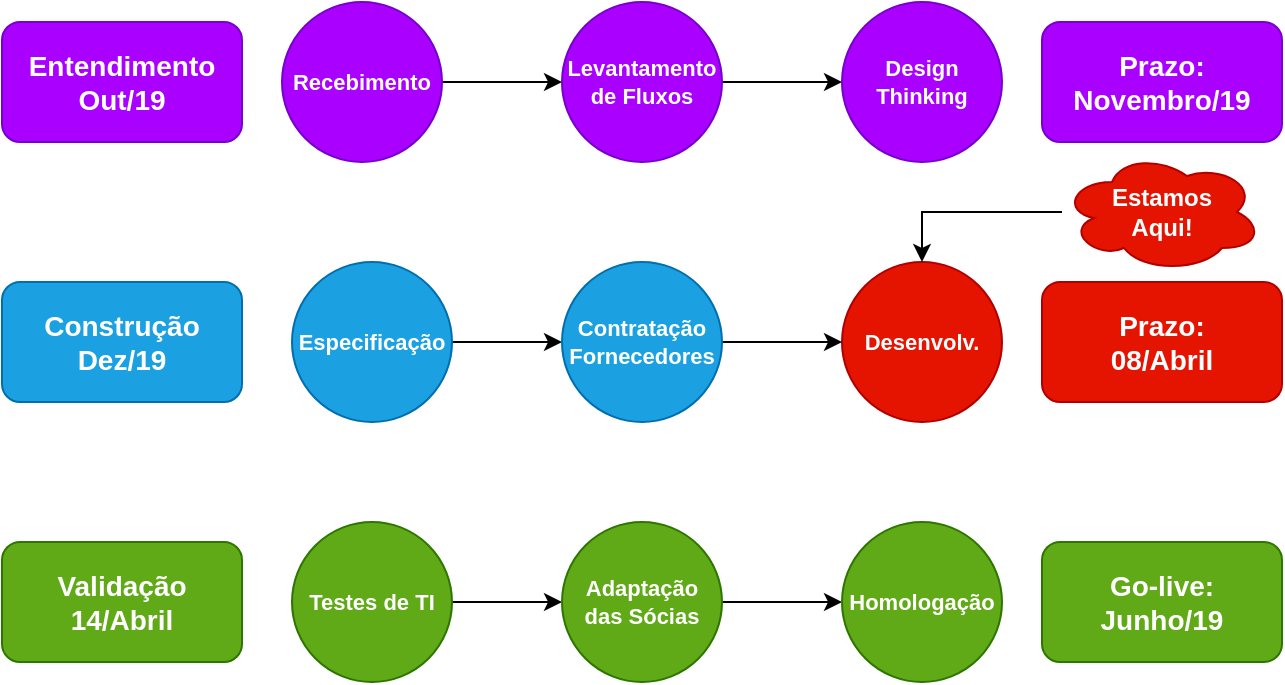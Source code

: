 <mxfile version="12.7.1" type="github">
  <diagram id="ZTwRjpQaeGu7MBUoPaFl" name="Page-1">
    <mxGraphModel dx="868" dy="482" grid="1" gridSize="10" guides="1" tooltips="1" connect="1" arrows="1" fold="1" page="1" pageScale="1" pageWidth="827" pageHeight="1169" math="0" shadow="0">
      <root>
        <mxCell id="0" />
        <mxCell id="1" parent="0" />
        <mxCell id="pMiSIhhBQEkNktz_2Eiv-23" style="edgeStyle=orthogonalEdgeStyle;rounded=0;orthogonalLoop=1;jettySize=auto;html=1;entryX=0;entryY=0.5;entryDx=0;entryDy=0;fontSize=11;" parent="1" source="pMiSIhhBQEkNktz_2Eiv-1" target="pMiSIhhBQEkNktz_2Eiv-3" edge="1">
          <mxGeometry relative="1" as="geometry" />
        </mxCell>
        <mxCell id="pMiSIhhBQEkNktz_2Eiv-1" value="Recebimento" style="ellipse;whiteSpace=wrap;html=1;aspect=fixed;fillColor=#aa00ff;strokeColor=#7700CC;fontColor=#ffffff;fontStyle=1;fontSize=11;" parent="1" vertex="1">
          <mxGeometry x="160" y="90" width="80" height="80" as="geometry" />
        </mxCell>
        <mxCell id="pMiSIhhBQEkNktz_2Eiv-24" style="edgeStyle=orthogonalEdgeStyle;rounded=0;orthogonalLoop=1;jettySize=auto;html=1;entryX=0;entryY=0.5;entryDx=0;entryDy=0;fontSize=11;" parent="1" source="pMiSIhhBQEkNktz_2Eiv-3" target="pMiSIhhBQEkNktz_2Eiv-4" edge="1">
          <mxGeometry relative="1" as="geometry" />
        </mxCell>
        <mxCell id="pMiSIhhBQEkNktz_2Eiv-3" value="Levantamento&lt;br style=&quot;font-size: 11px;&quot;&gt;de Fluxos" style="ellipse;whiteSpace=wrap;html=1;aspect=fixed;fillColor=#aa00ff;strokeColor=#7700CC;fontColor=#ffffff;fontStyle=1;fontSize=11;" parent="1" vertex="1">
          <mxGeometry x="300" y="90" width="80" height="80" as="geometry" />
        </mxCell>
        <mxCell id="pMiSIhhBQEkNktz_2Eiv-4" value="Design&lt;br style=&quot;font-size: 11px;&quot;&gt;Thinking" style="ellipse;whiteSpace=wrap;html=1;aspect=fixed;fillColor=#aa00ff;strokeColor=#7700CC;fontColor=#ffffff;fontStyle=1;fontSize=11;" parent="1" vertex="1">
          <mxGeometry x="440" y="90" width="80" height="80" as="geometry" />
        </mxCell>
        <mxCell id="pMiSIhhBQEkNktz_2Eiv-25" style="edgeStyle=orthogonalEdgeStyle;rounded=0;orthogonalLoop=1;jettySize=auto;html=1;entryX=0;entryY=0.5;entryDx=0;entryDy=0;fontSize=11;" parent="1" source="pMiSIhhBQEkNktz_2Eiv-8" target="pMiSIhhBQEkNktz_2Eiv-22" edge="1">
          <mxGeometry relative="1" as="geometry" />
        </mxCell>
        <mxCell id="pMiSIhhBQEkNktz_2Eiv-8" value="Especificação" style="ellipse;whiteSpace=wrap;html=1;aspect=fixed;fillColor=#1ba1e2;strokeColor=#006EAF;fontStyle=1;fontSize=11;fontColor=#ffffff;" parent="1" vertex="1">
          <mxGeometry x="165" y="220" width="80" height="80" as="geometry" />
        </mxCell>
        <mxCell id="pMiSIhhBQEkNktz_2Eiv-15" value="Desenvolv." style="ellipse;whiteSpace=wrap;html=1;aspect=fixed;fillColor=#e51400;strokeColor=#B20000;fontStyle=1;fontSize=11;fontColor=#ffffff;" parent="1" vertex="1">
          <mxGeometry x="440" y="220" width="80" height="80" as="geometry" />
        </mxCell>
        <mxCell id="pMiSIhhBQEkNktz_2Eiv-27" style="edgeStyle=orthogonalEdgeStyle;rounded=0;orthogonalLoop=1;jettySize=auto;html=1;fontSize=11;" parent="1" source="pMiSIhhBQEkNktz_2Eiv-18" target="pMiSIhhBQEkNktz_2Eiv-20" edge="1">
          <mxGeometry relative="1" as="geometry" />
        </mxCell>
        <mxCell id="pMiSIhhBQEkNktz_2Eiv-18" value="Testes de TI" style="ellipse;whiteSpace=wrap;html=1;aspect=fixed;fillColor=#60a917;strokeColor=#2D7600;fontStyle=1;fontSize=11;fontColor=#ffffff;" parent="1" vertex="1">
          <mxGeometry x="165" y="350" width="80" height="80" as="geometry" />
        </mxCell>
        <mxCell id="pMiSIhhBQEkNktz_2Eiv-28" style="edgeStyle=orthogonalEdgeStyle;rounded=0;orthogonalLoop=1;jettySize=auto;html=1;fontSize=11;" parent="1" source="pMiSIhhBQEkNktz_2Eiv-20" target="pMiSIhhBQEkNktz_2Eiv-21" edge="1">
          <mxGeometry relative="1" as="geometry" />
        </mxCell>
        <mxCell id="pMiSIhhBQEkNktz_2Eiv-20" value="Adaptação das Sócias" style="ellipse;whiteSpace=wrap;html=1;aspect=fixed;fillColor=#60a917;strokeColor=#2D7600;fontStyle=1;fontSize=11;fontColor=#ffffff;" parent="1" vertex="1">
          <mxGeometry x="300" y="350" width="80" height="80" as="geometry" />
        </mxCell>
        <mxCell id="pMiSIhhBQEkNktz_2Eiv-21" value="Homologação" style="ellipse;whiteSpace=wrap;html=1;aspect=fixed;fillColor=#60a917;strokeColor=#2D7600;fontStyle=1;fontSize=11;fontColor=#ffffff;" parent="1" vertex="1">
          <mxGeometry x="440" y="350" width="80" height="80" as="geometry" />
        </mxCell>
        <mxCell id="pMiSIhhBQEkNktz_2Eiv-26" style="edgeStyle=orthogonalEdgeStyle;rounded=0;orthogonalLoop=1;jettySize=auto;html=1;fontSize=11;" parent="1" source="pMiSIhhBQEkNktz_2Eiv-22" target="pMiSIhhBQEkNktz_2Eiv-15" edge="1">
          <mxGeometry relative="1" as="geometry" />
        </mxCell>
        <mxCell id="pMiSIhhBQEkNktz_2Eiv-22" value="Contratação&lt;br style=&quot;font-size: 11px;&quot;&gt;Fornecedores" style="ellipse;whiteSpace=wrap;html=1;aspect=fixed;fillColor=#1ba1e2;strokeColor=#006EAF;fontStyle=1;fontSize=11;fontColor=#ffffff;" parent="1" vertex="1">
          <mxGeometry x="300" y="220" width="80" height="80" as="geometry" />
        </mxCell>
        <mxCell id="pMiSIhhBQEkNktz_2Eiv-29" value="Entendimento&lt;br style=&quot;font-size: 14px;&quot;&gt;Out/19" style="rounded=1;whiteSpace=wrap;html=1;fillColor=#aa00ff;strokeColor=#7700CC;fontColor=#ffffff;fontStyle=1;fontSize=14;" parent="1" vertex="1">
          <mxGeometry x="20" y="100" width="120" height="60" as="geometry" />
        </mxCell>
        <mxCell id="pMiSIhhBQEkNktz_2Eiv-30" value="Construção&lt;br style=&quot;font-size: 14px;&quot;&gt;Dez/19" style="rounded=1;whiteSpace=wrap;html=1;fillColor=#1ba1e2;strokeColor=#006EAF;fontColor=#ffffff;fontStyle=1;fontSize=14;" parent="1" vertex="1">
          <mxGeometry x="20" y="230" width="120" height="60" as="geometry" />
        </mxCell>
        <mxCell id="pMiSIhhBQEkNktz_2Eiv-31" value="Validação&lt;br style=&quot;font-size: 14px&quot;&gt;14/Abril" style="rounded=1;whiteSpace=wrap;html=1;fillColor=#60a917;strokeColor=#2D7600;fontColor=#ffffff;fontStyle=1;fontSize=14;" parent="1" vertex="1">
          <mxGeometry x="20" y="360" width="120" height="60" as="geometry" />
        </mxCell>
        <mxCell id="pMiSIhhBQEkNktz_2Eiv-32" value="Prazo:&lt;br style=&quot;font-size: 14px;&quot;&gt;Novembro/19" style="rounded=1;whiteSpace=wrap;html=1;fillColor=#aa00ff;strokeColor=#7700CC;fontColor=#ffffff;fontStyle=1;fontSize=14;" parent="1" vertex="1">
          <mxGeometry x="540" y="100" width="120" height="60" as="geometry" />
        </mxCell>
        <mxCell id="pMiSIhhBQEkNktz_2Eiv-33" value="Prazo:&lt;br style=&quot;font-size: 14px&quot;&gt;08/Abril" style="rounded=1;whiteSpace=wrap;html=1;fillColor=#e51400;strokeColor=#B20000;fontColor=#ffffff;fontStyle=1;fontSize=14;" parent="1" vertex="1">
          <mxGeometry x="540" y="230" width="120" height="60" as="geometry" />
        </mxCell>
        <mxCell id="pMiSIhhBQEkNktz_2Eiv-34" value="Go-live:&lt;br style=&quot;font-size: 14px;&quot;&gt;Junho/19" style="rounded=1;whiteSpace=wrap;html=1;fillColor=#60a917;strokeColor=#2D7600;fontColor=#ffffff;fontStyle=1;fontSize=14;" parent="1" vertex="1">
          <mxGeometry x="540" y="360" width="120" height="60" as="geometry" />
        </mxCell>
        <mxCell id="lp2ajLt_Ak6MV04k99ys-2" style="edgeStyle=orthogonalEdgeStyle;rounded=0;orthogonalLoop=1;jettySize=auto;html=1;entryX=0.5;entryY=0;entryDx=0;entryDy=0;fontSize=11;" edge="1" parent="1" source="lp2ajLt_Ak6MV04k99ys-1" target="pMiSIhhBQEkNktz_2Eiv-15">
          <mxGeometry relative="1" as="geometry" />
        </mxCell>
        <mxCell id="lp2ajLt_Ak6MV04k99ys-1" value="Estamos&lt;br style=&quot;font-size: 12px;&quot;&gt;Aqui!" style="ellipse;shape=cloud;whiteSpace=wrap;html=1;fontSize=12;fillColor=#e51400;strokeColor=#B20000;fontColor=#ffffff;fontStyle=1" vertex="1" parent="1">
          <mxGeometry x="550" y="165" width="100" height="60" as="geometry" />
        </mxCell>
      </root>
    </mxGraphModel>
  </diagram>
</mxfile>
